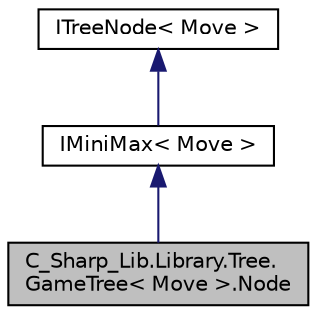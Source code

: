 digraph "C_Sharp_Lib.Library.Tree.GameTree&lt; Move &gt;.Node"
{
 // LATEX_PDF_SIZE
  edge [fontname="Helvetica",fontsize="10",labelfontname="Helvetica",labelfontsize="10"];
  node [fontname="Helvetica",fontsize="10",shape=record];
  Node1 [label="C_Sharp_Lib.Library.Tree.\lGameTree\< Move \>.Node",height=0.2,width=0.4,color="black", fillcolor="grey75", style="filled", fontcolor="black",tooltip=" "];
  Node2 -> Node1 [dir="back",color="midnightblue",fontsize="10",style="solid",fontname="Helvetica"];
  Node2 [label="IMiniMax\< Move \>",height=0.2,width=0.4,color="black", fillcolor="white", style="filled",URL="$interface_c___sharp___lib_1_1_library_1_1_tree_1_1_i_mini_max.html",tooltip=" "];
  Node3 -> Node2 [dir="back",color="midnightblue",fontsize="10",style="solid",fontname="Helvetica"];
  Node3 [label="ITreeNode\< Move \>",height=0.2,width=0.4,color="black", fillcolor="white", style="filled",URL="$interface_c___sharp___lib_1_1_library_1_1_tree_1_1_i_tree_node.html",tooltip=" "];
}
